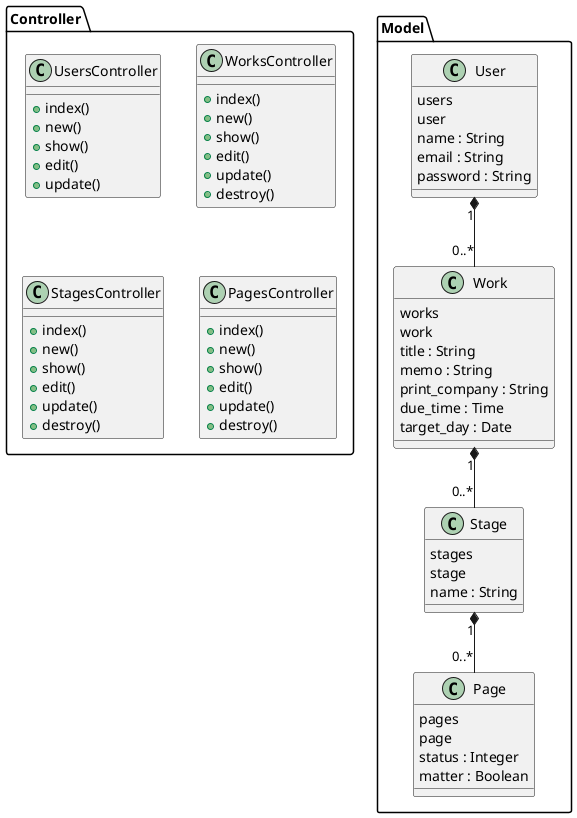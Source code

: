 @startuml
folder Model {
  User "1" *-- "0..*" Work
  Work "1" *-- "0..*" Stage
  Stage "1" *-- "0..*" Page

  class User {
    users
    user
    name : String
    email : String
    password : String
  }

  class Work {
    works
    work
    title : String
    memo : String
    print_company : String
    due_time : Time
    target_day : Date
  }

  class Page {
    pages
    page
    status : Integer
    matter : Boolean
  }

  class Stage {
    stages
    stage
    name : String
  }
}

folder Controller {
  class UsersController {
    +index()
    +new()
    +show()
    +edit()
    +update()
  }

  class WorksController {
    +index()
    +new()
    +show()
    +edit()
    +update()
    +destroy()
  }

  class StagesController {
    +index()
    +new()
    +show()
    +edit()
    +update()
    +destroy()
  }

  class PagesController {
    +index()
    +new()
    +show()
    +edit()
    +update()
    +destroy()
  }
}

@enduml
